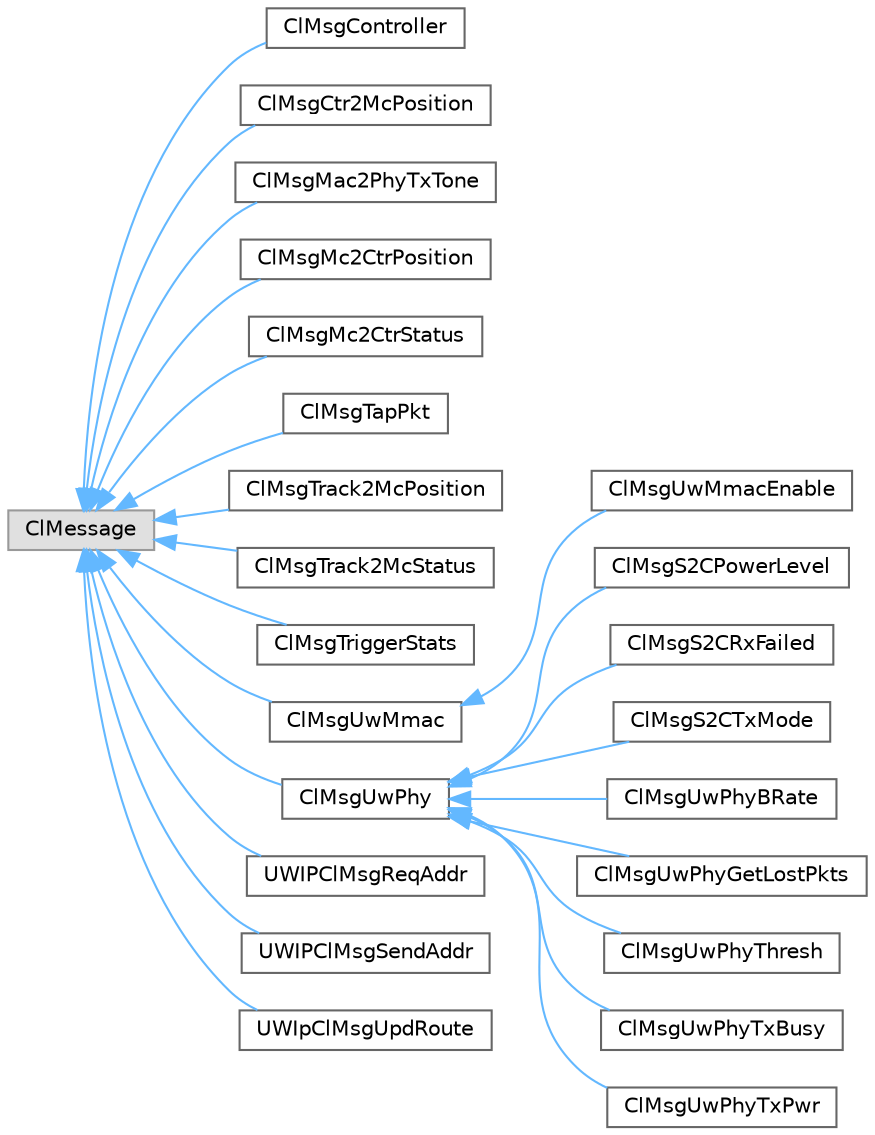 digraph "Graphical Class Hierarchy"
{
 // LATEX_PDF_SIZE
  bgcolor="transparent";
  edge [fontname=Helvetica,fontsize=10,labelfontname=Helvetica,labelfontsize=10];
  node [fontname=Helvetica,fontsize=10,shape=box,height=0.2,width=0.4];
  rankdir="LR";
  Node0 [id="Node000000",label="ClMessage",height=0.2,width=0.4,color="grey60", fillcolor="#E0E0E0", style="filled",tooltip=" "];
  Node0 -> Node1 [id="edge3_Node000000_Node000001",dir="back",color="steelblue1",style="solid",tooltip=" "];
  Node1 [id="Node000001",label="ClMsgController",height=0.2,width=0.4,color="grey40", fillcolor="white", style="filled",URL="$classClMsgController.html",tooltip=" "];
  Node0 -> Node2 [id="edge4_Node000000_Node000002",dir="back",color="steelblue1",style="solid",tooltip=" "];
  Node2 [id="Node000002",label="ClMsgCtr2McPosition",height=0.2,width=0.4,color="grey40", fillcolor="white", style="filled",URL="$classClMsgCtr2McPosition.html",tooltip="Class that manages cross layer messages that require the position of the ROV follower."];
  Node0 -> Node3 [id="edge5_Node000000_Node000003",dir="back",color="steelblue1",style="solid",tooltip=" "];
  Node3 [id="Node000003",label="ClMsgMac2PhyTxTone",height=0.2,width=0.4,color="grey40", fillcolor="white", style="filled",URL="$classClMsgMac2PhyTxTone.html",tooltip="Class that describe the Mac2PhyTxTone CrossLayer message."];
  Node0 -> Node4 [id="edge6_Node000000_Node000004",dir="back",color="steelblue1",style="solid",tooltip=" "];
  Node4 [id="Node000004",label="ClMsgMc2CtrPosition",height=0.2,width=0.4,color="grey40", fillcolor="white", style="filled",URL="$classClMsgMc2CtrPosition.html",tooltip="Class that manages cross layer messages that require the new destination of the ROV follower."];
  Node0 -> Node5 [id="edge7_Node000000_Node000005",dir="back",color="steelblue1",style="solid",tooltip=" "];
  Node5 [id="Node000005",label="ClMsgMc2CtrStatus",height=0.2,width=0.4,color="grey40", fillcolor="white", style="filled",URL="$classClMsgMc2CtrStatus.html",tooltip="Class that manages cross layer messages that require the status of the ROV follower."];
  Node0 -> Node6 [id="edge8_Node000000_Node000006",dir="back",color="steelblue1",style="solid",tooltip=" "];
  Node6 [id="Node000006",label="ClMsgTapPkt",height=0.2,width=0.4,color="grey40", fillcolor="white", style="filled",URL="$classClMsgTapPkt.html",tooltip=" "];
  Node0 -> Node7 [id="edge9_Node000000_Node000007",dir="back",color="steelblue1",style="solid",tooltip=" "];
  Node7 [id="Node000007",label="ClMsgTrack2McPosition",height=0.2,width=0.4,color="grey40", fillcolor="white", style="filled",URL="$classClMsgTrack2McPosition.html",tooltip="Class that manages cross layer messages that require the track position of the ROV follower."];
  Node0 -> Node8 [id="edge10_Node000000_Node000008",dir="back",color="steelblue1",style="solid",tooltip=" "];
  Node8 [id="Node000008",label="ClMsgTrack2McStatus",height=0.2,width=0.4,color="grey40", fillcolor="white", style="filled",URL="$classClMsgTrack2McStatus.html",tooltip="Class that manages cross layer messages that require the status of a mine tracked from a rov follower..."];
  Node0 -> Node9 [id="edge11_Node000000_Node000009",dir="back",color="steelblue1",style="solid",tooltip=" "];
  Node9 [id="Node000009",label="ClMsgTriggerStats",height=0.2,width=0.4,color="grey40", fillcolor="white", style="filled",URL="$classClMsgTriggerStats.html",tooltip=" "];
  Node0 -> Node10 [id="edge12_Node000000_Node000010",dir="back",color="steelblue1",style="solid",tooltip=" "];
  Node10 [id="Node000010",label="ClMsgUwMmac",height=0.2,width=0.4,color="grey40", fillcolor="white", style="filled",URL="$classClMsgUwMmac.html",tooltip="ClMsgUwMmac should be extended and used to ask to set or get a parameter of a specific phy."];
  Node10 -> Node11 [id="edge13_Node000010_Node000011",dir="back",color="steelblue1",style="solid",tooltip=" "];
  Node11 [id="Node000011",label="ClMsgUwMmacEnable",height=0.2,width=0.4,color="grey40", fillcolor="white", style="filled",URL="$classClMsgUwMmacEnable.html",tooltip="ClMsgUwMmacEnable should be and used to ask either to set or get the transmitting power of a specific..."];
  Node0 -> Node12 [id="edge14_Node000000_Node000012",dir="back",color="steelblue1",style="solid",tooltip=" "];
  Node12 [id="Node000012",label="ClMsgUwPhy",height=0.2,width=0.4,color="grey40", fillcolor="white", style="filled",URL="$classClMsgUwPhy.html",tooltip="ClMsgUwPhy should be extended and used to ask to set or get a parameter of a specific phy."];
  Node12 -> Node13 [id="edge15_Node000012_Node000013",dir="back",color="steelblue1",style="solid",tooltip=" "];
  Node13 [id="Node000013",label="ClMsgS2CPowerLevel",height=0.2,width=0.4,color="grey40", fillcolor="white", style="filled",URL="$classClMsgS2CPowerLevel.html",tooltip="Class representing the message for changing or retrieving the power level (source level)"];
  Node12 -> Node14 [id="edge16_Node000012_Node000014",dir="back",color="steelblue1",style="solid",tooltip=" "];
  Node14 [id="Node000014",label="ClMsgS2CRxFailed",height=0.2,width=0.4,color="grey40", fillcolor="white", style="filled",URL="$classClMsgS2CRxFailed.html",tooltip="Class representing the Cl message type used for retrieving the failed receptions counter of S2C devic..."];
  Node12 -> Node15 [id="edge17_Node000012_Node000015",dir="back",color="steelblue1",style="solid",tooltip=" "];
  Node15 [id="Node000015",label="ClMsgS2CTxMode",height=0.2,width=0.4,color="grey40", fillcolor="white", style="filled",URL="$classClMsgS2CTxMode.html",tooltip="Cl Message type for setting the Tx Mode: Instant Message, Burst or Piggyback."];
  Node12 -> Node16 [id="edge18_Node000012_Node000016",dir="back",color="steelblue1",style="solid",tooltip=" "];
  Node16 [id="Node000016",label="ClMsgUwPhyBRate",height=0.2,width=0.4,color="grey40", fillcolor="white", style="filled",URL="$classClMsgUwPhyBRate.html",tooltip="ClMsgUwPhyBRate should be and used to ask either to set or get the communication rate (can be bitrate..."];
  Node12 -> Node17 [id="edge19_Node000012_Node000017",dir="back",color="steelblue1",style="solid",tooltip=" "];
  Node17 [id="Node000017",label="ClMsgUwPhyGetLostPkts",height=0.2,width=0.4,color="grey40", fillcolor="white", style="filled",URL="$classClMsgUwPhyGetLostPkts.html",tooltip="ClMsgUwPhyGetLostPkts should be used by a layer to ask the phy how many packets it discarded from the..."];
  Node12 -> Node18 [id="edge20_Node000012_Node000018",dir="back",color="steelblue1",style="solid",tooltip=" "];
  Node18 [id="Node000018",label="ClMsgUwPhyThresh",height=0.2,width=0.4,color="grey40", fillcolor="white", style="filled",URL="$classClMsgUwPhyThresh.html",tooltip="ClMsgUwPhyThresh should be and used to ask either to set or get the receiving threshold (can be SNR o..."];
  Node12 -> Node19 [id="edge21_Node000012_Node000019",dir="back",color="steelblue1",style="solid",tooltip=" "];
  Node19 [id="Node000019",label="ClMsgUwPhyTxBusy",height=0.2,width=0.4,color="grey40", fillcolor="white", style="filled",URL="$classClMsgUwPhyTxBusy.html",tooltip="ClMsgUwPhyTxBusy should be and used to ask either to set or get the transmitting busy variable of a s..."];
  Node12 -> Node20 [id="edge22_Node000012_Node000020",dir="back",color="steelblue1",style="solid",tooltip=" "];
  Node20 [id="Node000020",label="ClMsgUwPhyTxPwr",height=0.2,width=0.4,color="grey40", fillcolor="white", style="filled",URL="$classClMsgUwPhyTxPwr.html",tooltip="ClMsgUwPhyTxPwr should be and used to ask either to set or get the transmitting power of a specific p..."];
  Node0 -> Node21 [id="edge23_Node000000_Node000021",dir="back",color="steelblue1",style="solid",tooltip=" "];
  Node21 [id="Node000021",label="UWIPClMsgReqAddr",height=0.2,width=0.4,color="grey40", fillcolor="white", style="filled",URL="$classUWIPClMsgReqAddr.html",tooltip="Class that manages cross layer messages that require the IP of the node."];
  Node0 -> Node22 [id="edge24_Node000000_Node000022",dir="back",color="steelblue1",style="solid",tooltip=" "];
  Node22 [id="Node000022",label="UWIPClMsgSendAddr",height=0.2,width=0.4,color="grey40", fillcolor="white", style="filled",URL="$classUWIPClMsgSendAddr.html",tooltip="Class used to answer to UWIPClMsgReqAddr cross layer messages."];
  Node0 -> Node23 [id="edge25_Node000000_Node000023",dir="back",color="steelblue1",style="solid",tooltip=" "];
  Node23 [id="Node000023",label="UWIpClMsgUpdRoute",height=0.2,width=0.4,color="grey40", fillcolor="white", style="filled",URL="$classUWIpClMsgUpdRoute.html",tooltip="Class that manages cross layer messages that contain route updates."];
}
